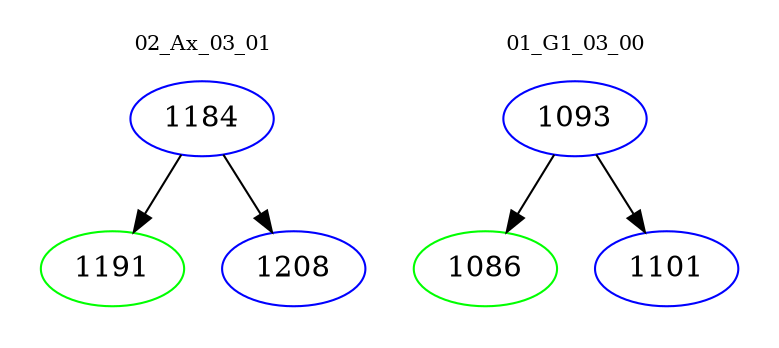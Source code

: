 digraph{
subgraph cluster_0 {
color = white
label = "02_Ax_03_01";
fontsize=10;
T0_1184 [label="1184", color="blue"]
T0_1184 -> T0_1191 [color="black"]
T0_1191 [label="1191", color="green"]
T0_1184 -> T0_1208 [color="black"]
T0_1208 [label="1208", color="blue"]
}
subgraph cluster_1 {
color = white
label = "01_G1_03_00";
fontsize=10;
T1_1093 [label="1093", color="blue"]
T1_1093 -> T1_1086 [color="black"]
T1_1086 [label="1086", color="green"]
T1_1093 -> T1_1101 [color="black"]
T1_1101 [label="1101", color="blue"]
}
}
